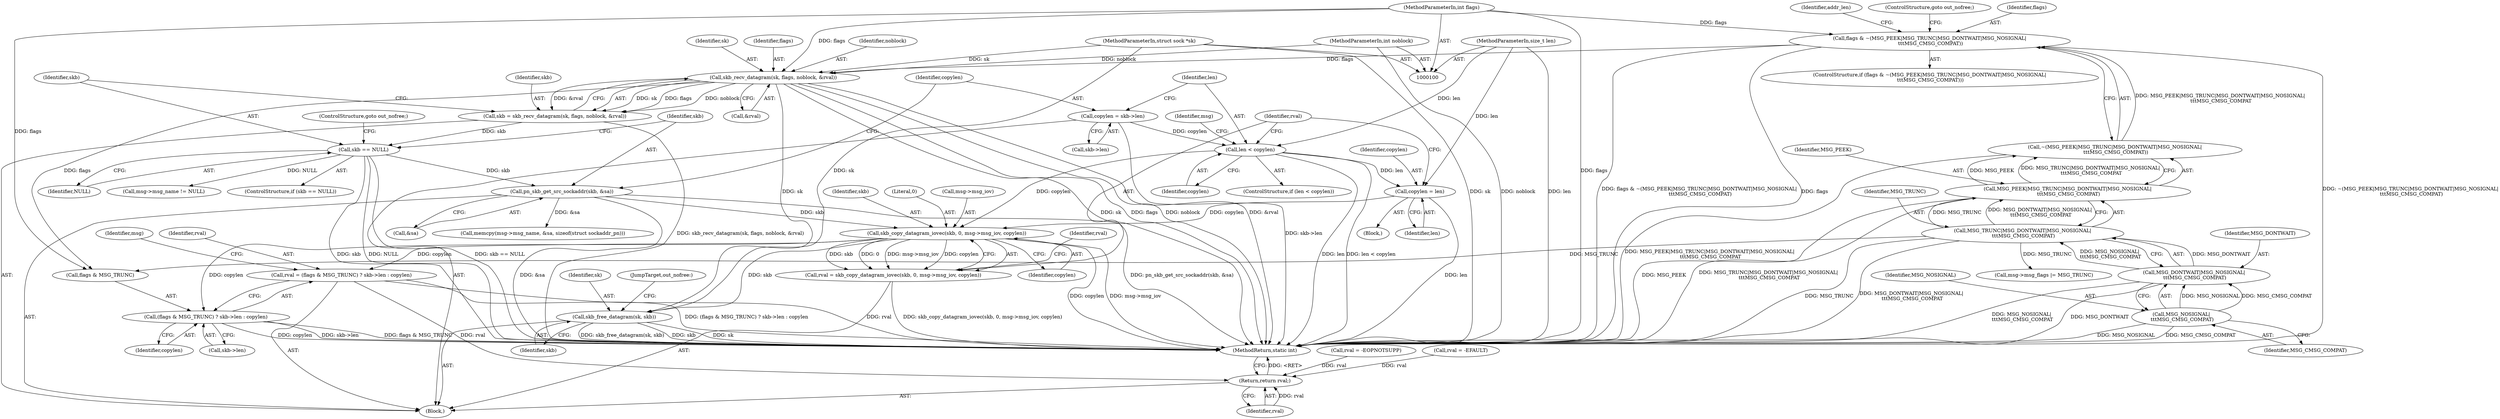 digraph "0_linux_bceaa90240b6019ed73b49965eac7d167610be69_6@pointer" {
"1000178" [label="(Call,skb_copy_datagram_iovec(skb, 0, msg->msg_iov, copylen))"];
"1000154" [label="(Call,pn_skb_get_src_sockaddr(skb, &sa))"];
"1000150" [label="(Call,skb == NULL)"];
"1000141" [label="(Call,skb = skb_recv_datagram(sk, flags, noblock, &rval))"];
"1000143" [label="(Call,skb_recv_datagram(sk, flags, noblock, &rval))"];
"1000102" [label="(MethodParameterIn,struct sock *sk)"];
"1000121" [label="(Call,flags & ~(MSG_PEEK|MSG_TRUNC|MSG_DONTWAIT|MSG_NOSIGNAL|\n \t\t\tMSG_CMSG_COMPAT))"];
"1000106" [label="(MethodParameterIn,int flags)"];
"1000123" [label="(Call,~(MSG_PEEK|MSG_TRUNC|MSG_DONTWAIT|MSG_NOSIGNAL|\n \t\t\tMSG_CMSG_COMPAT))"];
"1000124" [label="(Call,MSG_PEEK|MSG_TRUNC|MSG_DONTWAIT|MSG_NOSIGNAL|\n \t\t\tMSG_CMSG_COMPAT)"];
"1000126" [label="(Call,MSG_TRUNC|MSG_DONTWAIT|MSG_NOSIGNAL|\n \t\t\tMSG_CMSG_COMPAT)"];
"1000128" [label="(Call,MSG_DONTWAIT|MSG_NOSIGNAL|\n \t\t\tMSG_CMSG_COMPAT)"];
"1000130" [label="(Call,MSG_NOSIGNAL|\n \t\t\tMSG_CMSG_COMPAT)"];
"1000105" [label="(MethodParameterIn,int noblock)"];
"1000164" [label="(Call,len < copylen)"];
"1000104" [label="(MethodParameterIn,size_t len)"];
"1000158" [label="(Call,copylen = skb->len)"];
"1000173" [label="(Call,copylen = len)"];
"1000176" [label="(Call,rval = skb_copy_datagram_iovec(skb, 0, msg->msg_iov, copylen))"];
"1000193" [label="(Call,rval = (flags & MSG_TRUNC) ? skb->len : copylen)"];
"1000222" [label="(Return,return rval;)"];
"1000195" [label="(Call,(flags & MSG_TRUNC) ? skb->len : copylen)"];
"1000218" [label="(Call,skb_free_datagram(sk, skb))"];
"1000175" [label="(Identifier,len)"];
"1000154" [label="(Call,pn_skb_get_src_sockaddr(skb, &sa))"];
"1000195" [label="(Call,(flags & MSG_TRUNC) ? skb->len : copylen)"];
"1000180" [label="(Literal,0)"];
"1000141" [label="(Call,skb = skb_recv_datagram(sk, flags, noblock, &rval))"];
"1000142" [label="(Identifier,skb)"];
"1000105" [label="(MethodParameterIn,int noblock)"];
"1000153" [label="(ControlStructure,goto out_nofree;)"];
"1000156" [label="(Call,&sa)"];
"1000108" [label="(Block,)"];
"1000168" [label="(Call,msg->msg_flags |= MSG_TRUNC)"];
"1000123" [label="(Call,~(MSG_PEEK|MSG_TRUNC|MSG_DONTWAIT|MSG_NOSIGNAL|\n \t\t\tMSG_CMSG_COMPAT))"];
"1000163" [label="(ControlStructure,if (len < copylen))"];
"1000115" [label="(Call,rval = -EOPNOTSUPP)"];
"1000155" [label="(Identifier,skb)"];
"1000173" [label="(Call,copylen = len)"];
"1000186" [label="(Identifier,rval)"];
"1000170" [label="(Identifier,msg)"];
"1000135" [label="(Identifier,addr_len)"];
"1000176" [label="(Call,rval = skb_copy_datagram_iovec(skb, 0, msg->msg_iov, copylen))"];
"1000129" [label="(Identifier,MSG_DONTWAIT)"];
"1000177" [label="(Identifier,rval)"];
"1000150" [label="(Call,skb == NULL)"];
"1000223" [label="(Identifier,rval)"];
"1000151" [label="(Identifier,skb)"];
"1000206" [label="(Identifier,msg)"];
"1000164" [label="(Call,len < copylen)"];
"1000219" [label="(Identifier,sk)"];
"1000147" [label="(Call,&rval)"];
"1000160" [label="(Call,skb->len)"];
"1000174" [label="(Identifier,copylen)"];
"1000209" [label="(Call,memcpy(msg->msg_name, &sa, sizeof(struct sockaddr_pn)))"];
"1000106" [label="(MethodParameterIn,int flags)"];
"1000165" [label="(Identifier,len)"];
"1000131" [label="(Identifier,MSG_NOSIGNAL)"];
"1000222" [label="(Return,return rval;)"];
"1000133" [label="(ControlStructure,goto out_nofree;)"];
"1000202" [label="(Identifier,copylen)"];
"1000221" [label="(JumpTarget,out_nofree:)"];
"1000149" [label="(ControlStructure,if (skb == NULL))"];
"1000145" [label="(Identifier,flags)"];
"1000184" [label="(Identifier,copylen)"];
"1000220" [label="(Identifier,skb)"];
"1000122" [label="(Identifier,flags)"];
"1000193" [label="(Call,rval = (flags & MSG_TRUNC) ? skb->len : copylen)"];
"1000128" [label="(Call,MSG_DONTWAIT|MSG_NOSIGNAL|\n \t\t\tMSG_CMSG_COMPAT)"];
"1000152" [label="(Identifier,NULL)"];
"1000104" [label="(MethodParameterIn,size_t len)"];
"1000126" [label="(Call,MSG_TRUNC|MSG_DONTWAIT|MSG_NOSIGNAL|\n \t\t\tMSG_CMSG_COMPAT)"];
"1000196" [label="(Call,flags & MSG_TRUNC)"];
"1000199" [label="(Call,skb->len)"];
"1000102" [label="(MethodParameterIn,struct sock *sk)"];
"1000178" [label="(Call,skb_copy_datagram_iovec(skb, 0, msg->msg_iov, copylen))"];
"1000125" [label="(Identifier,MSG_PEEK)"];
"1000132" [label="(Identifier,MSG_CMSG_COMPAT)"];
"1000158" [label="(Call,copylen = skb->len)"];
"1000120" [label="(ControlStructure,if (flags & ~(MSG_PEEK|MSG_TRUNC|MSG_DONTWAIT|MSG_NOSIGNAL|\n \t\t\tMSG_CMSG_COMPAT)))"];
"1000167" [label="(Block,)"];
"1000204" [label="(Call,msg->msg_name != NULL)"];
"1000127" [label="(Identifier,MSG_TRUNC)"];
"1000224" [label="(MethodReturn,static int)"];
"1000146" [label="(Identifier,noblock)"];
"1000188" [label="(Call,rval = -EFAULT)"];
"1000130" [label="(Call,MSG_NOSIGNAL|\n \t\t\tMSG_CMSG_COMPAT)"];
"1000159" [label="(Identifier,copylen)"];
"1000143" [label="(Call,skb_recv_datagram(sk, flags, noblock, &rval))"];
"1000166" [label="(Identifier,copylen)"];
"1000181" [label="(Call,msg->msg_iov)"];
"1000121" [label="(Call,flags & ~(MSG_PEEK|MSG_TRUNC|MSG_DONTWAIT|MSG_NOSIGNAL|\n \t\t\tMSG_CMSG_COMPAT))"];
"1000218" [label="(Call,skb_free_datagram(sk, skb))"];
"1000194" [label="(Identifier,rval)"];
"1000179" [label="(Identifier,skb)"];
"1000124" [label="(Call,MSG_PEEK|MSG_TRUNC|MSG_DONTWAIT|MSG_NOSIGNAL|\n \t\t\tMSG_CMSG_COMPAT)"];
"1000144" [label="(Identifier,sk)"];
"1000178" -> "1000176"  [label="AST: "];
"1000178" -> "1000184"  [label="CFG: "];
"1000179" -> "1000178"  [label="AST: "];
"1000180" -> "1000178"  [label="AST: "];
"1000181" -> "1000178"  [label="AST: "];
"1000184" -> "1000178"  [label="AST: "];
"1000176" -> "1000178"  [label="CFG: "];
"1000178" -> "1000224"  [label="DDG: msg->msg_iov"];
"1000178" -> "1000224"  [label="DDG: copylen"];
"1000178" -> "1000176"  [label="DDG: skb"];
"1000178" -> "1000176"  [label="DDG: 0"];
"1000178" -> "1000176"  [label="DDG: msg->msg_iov"];
"1000178" -> "1000176"  [label="DDG: copylen"];
"1000154" -> "1000178"  [label="DDG: skb"];
"1000164" -> "1000178"  [label="DDG: copylen"];
"1000173" -> "1000178"  [label="DDG: copylen"];
"1000178" -> "1000193"  [label="DDG: copylen"];
"1000178" -> "1000195"  [label="DDG: copylen"];
"1000178" -> "1000218"  [label="DDG: skb"];
"1000154" -> "1000108"  [label="AST: "];
"1000154" -> "1000156"  [label="CFG: "];
"1000155" -> "1000154"  [label="AST: "];
"1000156" -> "1000154"  [label="AST: "];
"1000159" -> "1000154"  [label="CFG: "];
"1000154" -> "1000224"  [label="DDG: pn_skb_get_src_sockaddr(skb, &sa)"];
"1000154" -> "1000224"  [label="DDG: &sa"];
"1000150" -> "1000154"  [label="DDG: skb"];
"1000154" -> "1000209"  [label="DDG: &sa"];
"1000150" -> "1000149"  [label="AST: "];
"1000150" -> "1000152"  [label="CFG: "];
"1000151" -> "1000150"  [label="AST: "];
"1000152" -> "1000150"  [label="AST: "];
"1000153" -> "1000150"  [label="CFG: "];
"1000155" -> "1000150"  [label="CFG: "];
"1000150" -> "1000224"  [label="DDG: skb"];
"1000150" -> "1000224"  [label="DDG: NULL"];
"1000150" -> "1000224"  [label="DDG: skb == NULL"];
"1000141" -> "1000150"  [label="DDG: skb"];
"1000150" -> "1000204"  [label="DDG: NULL"];
"1000141" -> "1000108"  [label="AST: "];
"1000141" -> "1000143"  [label="CFG: "];
"1000142" -> "1000141"  [label="AST: "];
"1000143" -> "1000141"  [label="AST: "];
"1000151" -> "1000141"  [label="CFG: "];
"1000141" -> "1000224"  [label="DDG: skb_recv_datagram(sk, flags, noblock, &rval)"];
"1000143" -> "1000141"  [label="DDG: sk"];
"1000143" -> "1000141"  [label="DDG: flags"];
"1000143" -> "1000141"  [label="DDG: noblock"];
"1000143" -> "1000141"  [label="DDG: &rval"];
"1000143" -> "1000147"  [label="CFG: "];
"1000144" -> "1000143"  [label="AST: "];
"1000145" -> "1000143"  [label="AST: "];
"1000146" -> "1000143"  [label="AST: "];
"1000147" -> "1000143"  [label="AST: "];
"1000143" -> "1000224"  [label="DDG: sk"];
"1000143" -> "1000224"  [label="DDG: flags"];
"1000143" -> "1000224"  [label="DDG: noblock"];
"1000143" -> "1000224"  [label="DDG: &rval"];
"1000102" -> "1000143"  [label="DDG: sk"];
"1000121" -> "1000143"  [label="DDG: flags"];
"1000106" -> "1000143"  [label="DDG: flags"];
"1000105" -> "1000143"  [label="DDG: noblock"];
"1000143" -> "1000196"  [label="DDG: flags"];
"1000143" -> "1000218"  [label="DDG: sk"];
"1000102" -> "1000100"  [label="AST: "];
"1000102" -> "1000224"  [label="DDG: sk"];
"1000102" -> "1000218"  [label="DDG: sk"];
"1000121" -> "1000120"  [label="AST: "];
"1000121" -> "1000123"  [label="CFG: "];
"1000122" -> "1000121"  [label="AST: "];
"1000123" -> "1000121"  [label="AST: "];
"1000133" -> "1000121"  [label="CFG: "];
"1000135" -> "1000121"  [label="CFG: "];
"1000121" -> "1000224"  [label="DDG: ~(MSG_PEEK|MSG_TRUNC|MSG_DONTWAIT|MSG_NOSIGNAL|\n \t\t\tMSG_CMSG_COMPAT)"];
"1000121" -> "1000224"  [label="DDG: flags & ~(MSG_PEEK|MSG_TRUNC|MSG_DONTWAIT|MSG_NOSIGNAL|\n \t\t\tMSG_CMSG_COMPAT)"];
"1000121" -> "1000224"  [label="DDG: flags"];
"1000106" -> "1000121"  [label="DDG: flags"];
"1000123" -> "1000121"  [label="DDG: MSG_PEEK|MSG_TRUNC|MSG_DONTWAIT|MSG_NOSIGNAL|\n \t\t\tMSG_CMSG_COMPAT"];
"1000106" -> "1000100"  [label="AST: "];
"1000106" -> "1000224"  [label="DDG: flags"];
"1000106" -> "1000196"  [label="DDG: flags"];
"1000123" -> "1000124"  [label="CFG: "];
"1000124" -> "1000123"  [label="AST: "];
"1000123" -> "1000224"  [label="DDG: MSG_PEEK|MSG_TRUNC|MSG_DONTWAIT|MSG_NOSIGNAL|\n \t\t\tMSG_CMSG_COMPAT"];
"1000124" -> "1000123"  [label="DDG: MSG_PEEK"];
"1000124" -> "1000123"  [label="DDG: MSG_TRUNC|MSG_DONTWAIT|MSG_NOSIGNAL|\n \t\t\tMSG_CMSG_COMPAT"];
"1000124" -> "1000126"  [label="CFG: "];
"1000125" -> "1000124"  [label="AST: "];
"1000126" -> "1000124"  [label="AST: "];
"1000124" -> "1000224"  [label="DDG: MSG_TRUNC|MSG_DONTWAIT|MSG_NOSIGNAL|\n \t\t\tMSG_CMSG_COMPAT"];
"1000124" -> "1000224"  [label="DDG: MSG_PEEK"];
"1000126" -> "1000124"  [label="DDG: MSG_TRUNC"];
"1000126" -> "1000124"  [label="DDG: MSG_DONTWAIT|MSG_NOSIGNAL|\n \t\t\tMSG_CMSG_COMPAT"];
"1000126" -> "1000128"  [label="CFG: "];
"1000127" -> "1000126"  [label="AST: "];
"1000128" -> "1000126"  [label="AST: "];
"1000126" -> "1000224"  [label="DDG: MSG_TRUNC"];
"1000126" -> "1000224"  [label="DDG: MSG_DONTWAIT|MSG_NOSIGNAL|\n \t\t\tMSG_CMSG_COMPAT"];
"1000128" -> "1000126"  [label="DDG: MSG_DONTWAIT"];
"1000128" -> "1000126"  [label="DDG: MSG_NOSIGNAL|\n \t\t\tMSG_CMSG_COMPAT"];
"1000126" -> "1000168"  [label="DDG: MSG_TRUNC"];
"1000126" -> "1000196"  [label="DDG: MSG_TRUNC"];
"1000128" -> "1000130"  [label="CFG: "];
"1000129" -> "1000128"  [label="AST: "];
"1000130" -> "1000128"  [label="AST: "];
"1000128" -> "1000224"  [label="DDG: MSG_NOSIGNAL|\n \t\t\tMSG_CMSG_COMPAT"];
"1000128" -> "1000224"  [label="DDG: MSG_DONTWAIT"];
"1000130" -> "1000128"  [label="DDG: MSG_NOSIGNAL"];
"1000130" -> "1000128"  [label="DDG: MSG_CMSG_COMPAT"];
"1000130" -> "1000132"  [label="CFG: "];
"1000131" -> "1000130"  [label="AST: "];
"1000132" -> "1000130"  [label="AST: "];
"1000130" -> "1000224"  [label="DDG: MSG_CMSG_COMPAT"];
"1000130" -> "1000224"  [label="DDG: MSG_NOSIGNAL"];
"1000105" -> "1000100"  [label="AST: "];
"1000105" -> "1000224"  [label="DDG: noblock"];
"1000164" -> "1000163"  [label="AST: "];
"1000164" -> "1000166"  [label="CFG: "];
"1000165" -> "1000164"  [label="AST: "];
"1000166" -> "1000164"  [label="AST: "];
"1000170" -> "1000164"  [label="CFG: "];
"1000177" -> "1000164"  [label="CFG: "];
"1000164" -> "1000224"  [label="DDG: len < copylen"];
"1000164" -> "1000224"  [label="DDG: len"];
"1000104" -> "1000164"  [label="DDG: len"];
"1000158" -> "1000164"  [label="DDG: copylen"];
"1000164" -> "1000173"  [label="DDG: len"];
"1000104" -> "1000100"  [label="AST: "];
"1000104" -> "1000224"  [label="DDG: len"];
"1000104" -> "1000173"  [label="DDG: len"];
"1000158" -> "1000108"  [label="AST: "];
"1000158" -> "1000160"  [label="CFG: "];
"1000159" -> "1000158"  [label="AST: "];
"1000160" -> "1000158"  [label="AST: "];
"1000165" -> "1000158"  [label="CFG: "];
"1000158" -> "1000224"  [label="DDG: skb->len"];
"1000173" -> "1000167"  [label="AST: "];
"1000173" -> "1000175"  [label="CFG: "];
"1000174" -> "1000173"  [label="AST: "];
"1000175" -> "1000173"  [label="AST: "];
"1000177" -> "1000173"  [label="CFG: "];
"1000173" -> "1000224"  [label="DDG: len"];
"1000176" -> "1000108"  [label="AST: "];
"1000177" -> "1000176"  [label="AST: "];
"1000186" -> "1000176"  [label="CFG: "];
"1000176" -> "1000224"  [label="DDG: skb_copy_datagram_iovec(skb, 0, msg->msg_iov, copylen)"];
"1000193" -> "1000108"  [label="AST: "];
"1000193" -> "1000195"  [label="CFG: "];
"1000194" -> "1000193"  [label="AST: "];
"1000195" -> "1000193"  [label="AST: "];
"1000206" -> "1000193"  [label="CFG: "];
"1000193" -> "1000224"  [label="DDG: rval"];
"1000193" -> "1000224"  [label="DDG: (flags & MSG_TRUNC) ? skb->len : copylen"];
"1000193" -> "1000222"  [label="DDG: rval"];
"1000222" -> "1000108"  [label="AST: "];
"1000222" -> "1000223"  [label="CFG: "];
"1000223" -> "1000222"  [label="AST: "];
"1000224" -> "1000222"  [label="CFG: "];
"1000222" -> "1000224"  [label="DDG: <RET>"];
"1000223" -> "1000222"  [label="DDG: rval"];
"1000188" -> "1000222"  [label="DDG: rval"];
"1000115" -> "1000222"  [label="DDG: rval"];
"1000195" -> "1000199"  [label="CFG: "];
"1000195" -> "1000202"  [label="CFG: "];
"1000196" -> "1000195"  [label="AST: "];
"1000199" -> "1000195"  [label="AST: "];
"1000202" -> "1000195"  [label="AST: "];
"1000195" -> "1000224"  [label="DDG: skb->len"];
"1000195" -> "1000224"  [label="DDG: flags & MSG_TRUNC"];
"1000195" -> "1000224"  [label="DDG: copylen"];
"1000218" -> "1000108"  [label="AST: "];
"1000218" -> "1000220"  [label="CFG: "];
"1000219" -> "1000218"  [label="AST: "];
"1000220" -> "1000218"  [label="AST: "];
"1000221" -> "1000218"  [label="CFG: "];
"1000218" -> "1000224"  [label="DDG: sk"];
"1000218" -> "1000224"  [label="DDG: skb_free_datagram(sk, skb)"];
"1000218" -> "1000224"  [label="DDG: skb"];
}
